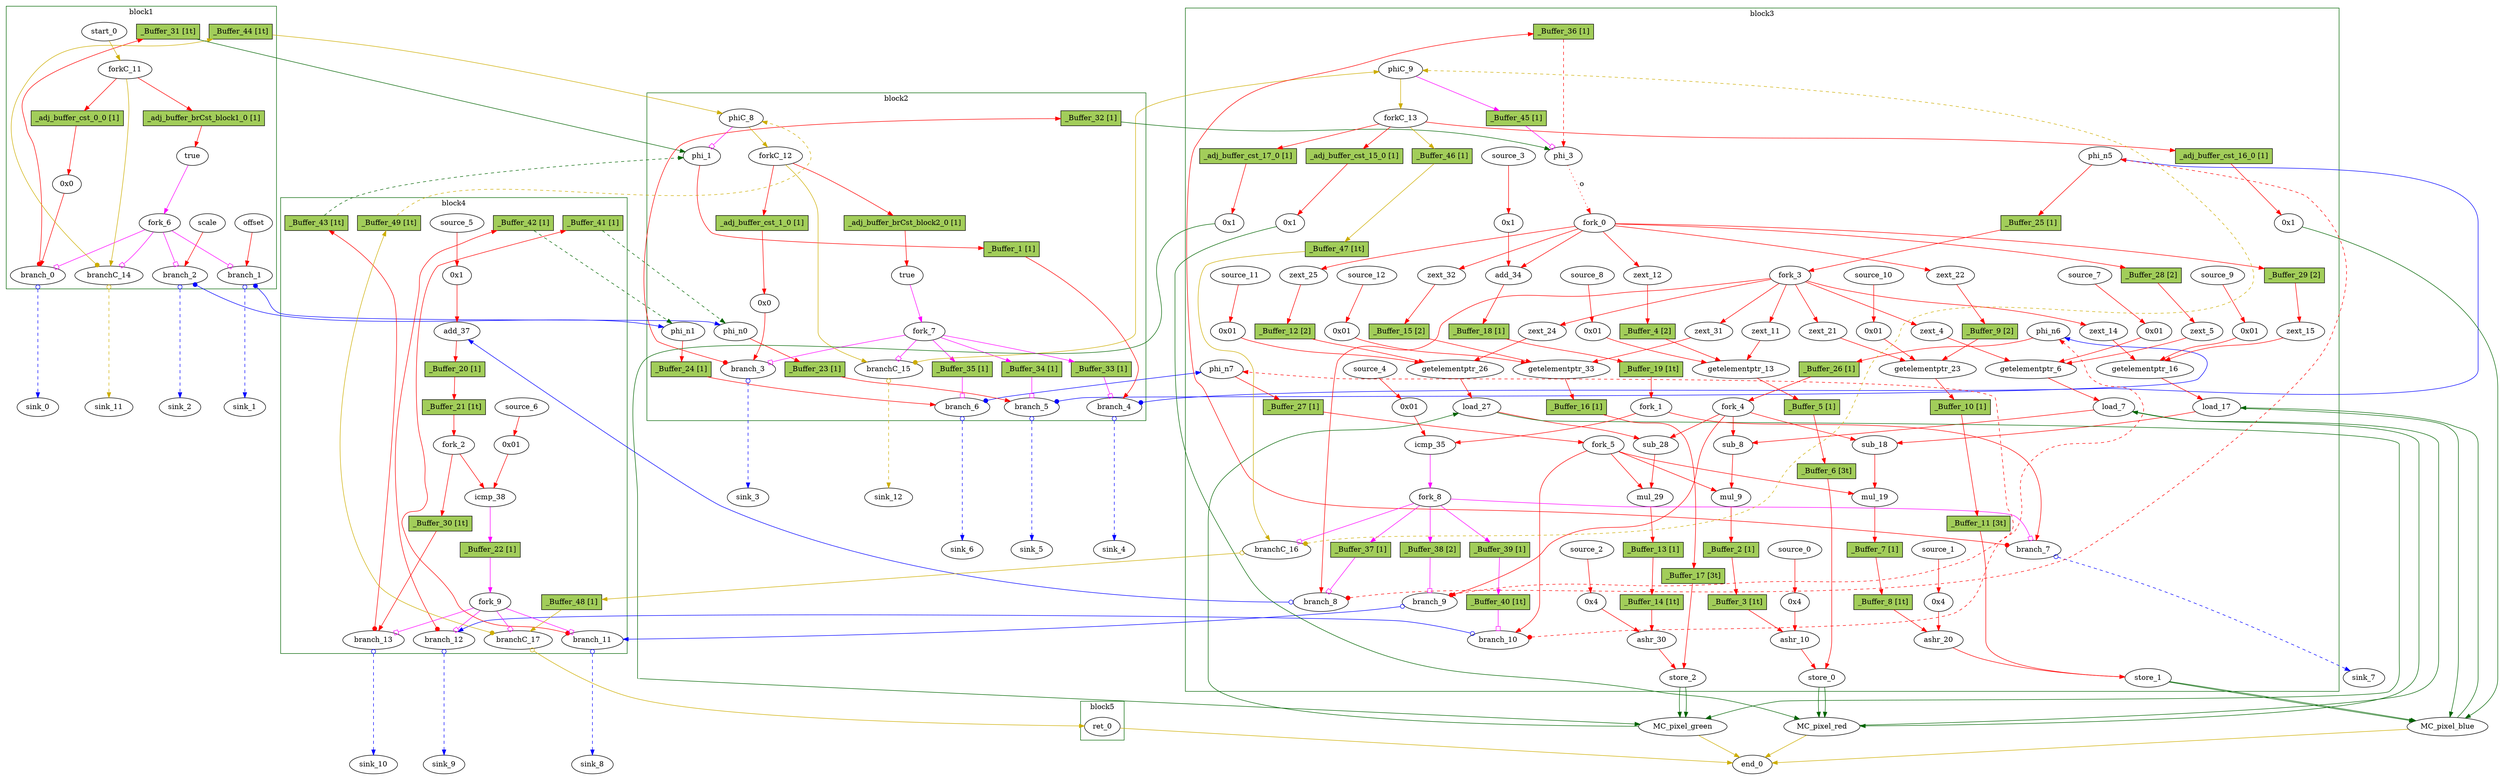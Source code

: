 // Number of blocks: 180
// Number of channels: 285
Digraph G {

  // Blocks
subgraph cluster_1 {
color = "darkgreen"
label = "block1"
  offset [type=Entry, in="in1:32", out="out1:32", bbID = 1,  shape=oval];
  scale [type=Entry, in="in1:32", out="out1:32", bbID = 1,  shape=oval];
  brCst_block1 [type=Constant, in="in1:1", out="out1:1", bbID = 1, value="0x1", label=true,  shape=oval];
  _adj_buffer_brCst_block1_0 [type=Buffer, in="in1:0", out="out1:1", bbID=2, slots=1, transparent=false, label="_adj_buffer_brCst_block1_0 [1]", shape=box, style=filled, fillcolor=darkolivegreen3, height=0.4];
  cst_0 [type=Constant, in="in1:32", out="out1:32", bbID = 1, value="0x0", label="0x0",  shape=oval];
  _adj_buffer_cst_0_0 [type=Buffer, in="in1:0", out="out1:32", bbID=2, slots=1, transparent=false, label="_adj_buffer_cst_0_0 [1]", shape=box, style=filled, fillcolor=darkolivegreen3, height=0.4];
  branch_0 [type=Branch, in="in1:32 in2?:1", out="out1+:32 out2-:32", bbID = 1,  shape=oval];
  branch_1 [type=Branch, in="in1:32 in2?:1", out="out1+:32 out2-:32", bbID = 1,  shape=oval];
  branch_2 [type=Branch, in="in1:32 in2?:1", out="out1+:32 out2-:32", bbID = 1,  shape=oval];
  fork_6 [type=Fork, in="in1:1", out="out1:1 out2:1 out3:1 out4:1", bbID = 1,  shape=oval];
  start_0 [type=Entry, in="in1:0", out="out1:0", bbID = 1,  shape=oval];
  forkC_11 [type=Fork, in="in1:0", out="out1:0 out2:0 out3:0", bbID = 1,  shape=oval];
  branchC_14 [type=Branch, in="in1:0 in2?:1", out="out1+:0 out2-:0", bbID = 1,  shape=oval];
  _Buffer_31 [type=Buffer, in="in1:32", out="out1:32", bbID = 1, slots=1, transparent=true, label="_Buffer_31 [1t]",  shape=box, style=filled, fillcolor=darkolivegreen3, height = 0.4];
  _Buffer_44 [type=Buffer, in="in1:0", out="out1:0", bbID = 1, slots=1, transparent=true, label="_Buffer_44 [1t]",  shape=box, style=filled, fillcolor=darkolivegreen3, height = 0.4];
}
subgraph cluster_2 {
color = "darkgreen"
label = "block2"
  phi_1 [type=Mux, in="in1?:1 in2:32 in3:32", out="out1:32", delay=1.397, bbID = 2,  shape=oval];
  brCst_block2 [type=Constant, in="in1:1", out="out1:1", bbID = 2, value="0x1", label=true,  shape=oval];
  _adj_buffer_brCst_block2_0 [type=Buffer, in="in1:0", out="out1:1", bbID=2, slots=1, transparent=false, label="_adj_buffer_brCst_block2_0 [1]", shape=box, style=filled, fillcolor=darkolivegreen3, height=0.4];
  cst_1 [type=Constant, in="in1:32", out="out1:32", bbID = 2, value="0x0", label="0x0",  shape=oval];
  _adj_buffer_cst_1_0 [type=Buffer, in="in1:0", out="out1:32", bbID=2, slots=1, transparent=false, label="_adj_buffer_cst_1_0 [1]", shape=box, style=filled, fillcolor=darkolivegreen3, height=0.4];
  phi_n0 [type=Merge, in="in1:32 in2:32", out="out1:32", delay=1.397, bbID = 2,  shape=oval];
  phi_n1 [type=Merge, in="in1:32 in2:32", out="out1:32", delay=1.397, bbID = 2,  shape=oval];
  branch_3 [type=Branch, in="in1:32 in2?:1", out="out1+:32 out2-:32", bbID = 2,  shape=oval];
  branch_4 [type=Branch, in="in1:32 in2?:1", out="out1+:32 out2-:32", bbID = 2,  shape=oval];
  branch_5 [type=Branch, in="in1:32 in2?:1", out="out1+:32 out2-:32", bbID = 2,  shape=oval];
  branch_6 [type=Branch, in="in1:32 in2?:1", out="out1+:32 out2-:32", bbID = 2,  shape=oval];
  fork_7 [type=Fork, in="in1:1", out="out1:1 out2:1 out3:1 out4:1 out5:1", bbID = 2,  shape=oval];
  phiC_8 [type=CntrlMerge, in="in1:0 in2:0", out="out1:0 out2?:1", bbID = 2,  shape=oval];
  forkC_12 [type=Fork, in="in1:0", out="out1:0 out2:0 out3:0", bbID = 2,  shape=oval];
  branchC_15 [type=Branch, in="in1:0 in2?:1", out="out1+:0 out2-:0", bbID = 2,  shape=oval];
  _Buffer_1 [type=Buffer, in="in1:32", out="out1:32", bbID = 2, slots=1, transparent=false, label="_Buffer_1 [1]",  shape=box, style=filled, fillcolor=darkolivegreen3, height = 0.4];
  _Buffer_23 [type=Buffer, in="in1:32", out="out1:32", bbID = 2, slots=1, transparent=false, label="_Buffer_23 [1]",  shape=box, style=filled, fillcolor=darkolivegreen3, height = 0.4];
  _Buffer_24 [type=Buffer, in="in1:32", out="out1:32", bbID = 2, slots=1, transparent=false, label="_Buffer_24 [1]",  shape=box, style=filled, fillcolor=darkolivegreen3, height = 0.4];
  _Buffer_32 [type=Buffer, in="in1:32", out="out1:32", bbID = 2, slots=1, transparent=false, label="_Buffer_32 [1]",  shape=box, style=filled, fillcolor=darkolivegreen3, height = 0.4];
  _Buffer_33 [type=Buffer, in="in1:1", out="out1:1", bbID = 2, slots=1, transparent=false, label="_Buffer_33 [1]",  shape=box, style=filled, fillcolor=darkolivegreen3, height = 0.4];
  _Buffer_34 [type=Buffer, in="in1:1", out="out1:1", bbID = 2, slots=1, transparent=false, label="_Buffer_34 [1]",  shape=box, style=filled, fillcolor=darkolivegreen3, height = 0.4];
  _Buffer_35 [type=Buffer, in="in1:1", out="out1:1", bbID = 2, slots=1, transparent=false, label="_Buffer_35 [1]",  shape=box, style=filled, fillcolor=darkolivegreen3, height = 0.4];
}
subgraph cluster_3 {
color = "darkgreen"
label = "block3"
  phi_3 [type=Mux, in="in1?:1 in2:32 in3:32", out="out1:32", delay=1.397, bbID = 3, retimingDiff=0.5,  shape=oval];
  zext_4 [type=Operator, in="in1:32", out="out1:32", op = "zext_op", bbID = 3, retimingDiff=1.5,  shape=oval];
  zext_5 [type=Operator, in="in1:32", out="out1:32", op = "zext_op", bbID = 3, retimingDiff=1.5,  shape=oval];
  getelementptr_6 [type=Operator, in="in1:32 in2:32 in3:32", out="out1:32", op = "getelementptr_op", delay=3.792, constants=1, bbID = 3, retimingDiff=1.5,  shape=oval];
  load_7 [type=Operator, in="in1:32 in2:32", out="out1:32 out2:32", op = "mc_load_op", delay=1.412, latency=2, bbID = 3, portID = 0, offset = 0, retimingDiff=1,  shape=oval];
  sub_8 [type=Operator, in="in1:32 in2:32", out="out1:32", op = "sub_op", delay=2.287, bbID = 3, retimingDiff=2.5,  shape=oval];
  mul_9 [type=Operator, in="in1:32 in2:32", out="out1:32", op = "mul_op", latency=4, bbID = 3, retimingDiff=2,  shape=oval];
  cst_2 [type=Constant, in="in1:32", out="out1:32", bbID = 3, value="0x1", label="0x4", retimingDiff=5,  shape=oval];
  ashr_10 [type=Operator, in="in1:32 in2:32", out="out1:32", op = "ashr_op", bbID = 3, retimingDiff=5,  shape=oval];
  zext_11 [type=Operator, in="in1:32", out="out1:32", op = "zext_op", bbID = 3, retimingDiff=1.5,  shape=oval];
  zext_12 [type=Operator, in="in1:32", out="out1:32", op = "zext_op", bbID = 3, retimingDiff=0.5,  shape=oval];
  getelementptr_13 [type=Operator, in="in1:32 in2:32 in3:32", out="out1:32", op = "getelementptr_op", delay=3.792, constants=1, bbID = 3, retimingDiff=1.5,  shape=oval];
  store_0 [type=Operator, in="in1:32 in2:32", out="out1:32 out2:32", op = "mc_store_op", delay=0.672, bbID = 3, portID = 0, offset = 0, retimingDiff=5,  shape=oval];
  zext_14 [type=Operator, in="in1:32", out="out1:32", op = "zext_op", bbID = 3, retimingDiff=1.5,  shape=oval];
  zext_15 [type=Operator, in="in1:32", out="out1:32", op = "zext_op", bbID = 3, retimingDiff=1.5,  shape=oval];
  getelementptr_16 [type=Operator, in="in1:32 in2:32 in3:32", out="out1:32", op = "getelementptr_op", delay=3.792, constants=1, bbID = 3, retimingDiff=1.5,  shape=oval];
  load_17 [type=Operator, in="in1:32 in2:32", out="out1:32 out2:32", op = "mc_load_op", delay=1.412, latency=2, bbID = 3, portID = 0, offset = 0, retimingDiff=1,  shape=oval];
  sub_18 [type=Operator, in="in1:32 in2:32", out="out1:32", op = "sub_op", delay=2.287, bbID = 3, retimingDiff=2.5,  shape=oval];
  mul_19 [type=Operator, in="in1:32 in2:32", out="out1:32", op = "mul_op", latency=4, bbID = 3, retimingDiff=2,  shape=oval];
  cst_3 [type=Constant, in="in1:32", out="out1:32", bbID = 3, value="0x1", label="0x4", retimingDiff=5,  shape=oval];
  ashr_20 [type=Operator, in="in1:32 in2:32", out="out1:32", op = "ashr_op", bbID = 3, retimingDiff=5,  shape=oval];
  zext_21 [type=Operator, in="in1:32", out="out1:32", op = "zext_op", bbID = 3, retimingDiff=1.5,  shape=oval];
  zext_22 [type=Operator, in="in1:32", out="out1:32", op = "zext_op", bbID = 3, retimingDiff=0.5,  shape=oval];
  getelementptr_23 [type=Operator, in="in1:32 in2:32 in3:32", out="out1:32", op = "getelementptr_op", delay=3.792, constants=1, bbID = 3, retimingDiff=1.5,  shape=oval];
  store_1 [type=Operator, in="in1:32 in2:32", out="out1:32 out2:32", op = "mc_store_op", delay=0.672, bbID = 3, portID = 0, offset = 0, retimingDiff=5,  shape=oval];
  zext_24 [type=Operator, in="in1:32", out="out1:32", op = "zext_op", bbID = 3, retimingDiff=1.5,  shape=oval];
  zext_25 [type=Operator, in="in1:32", out="out1:32", op = "zext_op", bbID = 3, retimingDiff=0.5,  shape=oval];
  getelementptr_26 [type=Operator, in="in1:32 in2:32 in3:32", out="out1:32", op = "getelementptr_op", delay=3.792, constants=1, bbID = 3, retimingDiff=1.5,  shape=oval];
  load_27 [type=Operator, in="in1:32 in2:32", out="out1:32 out2:32", op = "mc_load_op", delay=1.412, latency=2, bbID = 3, portID = 0, offset = 0, retimingDiff=1,  shape=oval];
  sub_28 [type=Operator, in="in1:32 in2:32", out="out1:32", op = "sub_op", delay=2.287, bbID = 3, retimingDiff=2.5,  shape=oval];
  mul_29 [type=Operator, in="in1:32 in2:32", out="out1:32", op = "mul_op", latency=4, bbID = 3, retimingDiff=2,  shape=oval];
  cst_4 [type=Constant, in="in1:32", out="out1:32", bbID = 3, value="0x1", label="0x4", retimingDiff=5,  shape=oval];
  ashr_30 [type=Operator, in="in1:32 in2:32", out="out1:32", op = "ashr_op", bbID = 3, retimingDiff=5,  shape=oval];
  zext_31 [type=Operator, in="in1:32", out="out1:32", op = "zext_op", bbID = 3, retimingDiff=1.5,  shape=oval];
  zext_32 [type=Operator, in="in1:32", out="out1:32", op = "zext_op", bbID = 3, retimingDiff=0.5,  shape=oval];
  getelementptr_33 [type=Operator, in="in1:32 in2:32 in3:32", out="out1:32", op = "getelementptr_op", delay=3.792, constants=1, bbID = 3, retimingDiff=1.5,  shape=oval];
  store_2 [type=Operator, in="in1:32 in2:32", out="out1:32 out2:32", op = "mc_store_op", delay=0.672, bbID = 3, portID = 0, offset = 0, retimingDiff=5,  shape=oval];
  cst_5 [type=Constant, in="in1:32", out="out1:32", bbID = 3, value="0x1", label="0x1", retimingDiff=0.5,  shape=oval];
  add_34 [type=Operator, in="in1:32 in2:32", out="out1:32", op = "add_op", delay=2.287, bbID = 3, retimingDiff=0.5,  shape=oval];
  cst_6 [type=Constant, in="in1:32", out="out1:32", bbID = 3, value="0x1", label="0x01", retimingDiff=1,  shape=oval];
  icmp_35 [type=Operator, in="in1:32 in2:32", out="out1:1", op = "icmp_ult_op", delay=1.907, bbID = 3, retimingDiff=1,  shape=oval];
  cst_9 [type=Constant, in="in1:32", out="out1:32", bbID = 3, value="0x01", label="0x01", retimingDiff=1.5,  shape=oval];
  cst_10 [type=Constant, in="in1:32", out="out1:32", bbID = 3, value="0x01", label="0x01", retimingDiff=1.5,  shape=oval];
  cst_11 [type=Constant, in="in1:32", out="out1:32", bbID = 3, value="0x01", label="0x01", retimingDiff=1.5,  shape=oval];
  cst_12 [type=Constant, in="in1:32", out="out1:32", bbID = 3, value="0x01", label="0x01", retimingDiff=1.5,  shape=oval];
  cst_13 [type=Constant, in="in1:32", out="out1:32", bbID = 3, value="0x01", label="0x01", retimingDiff=1.5,  shape=oval];
  cst_14 [type=Constant, in="in1:32", out="out1:32", bbID = 3, value="0x01", label="0x01", retimingDiff=1.5,  shape=oval];
  phi_n5 [type=Merge, in="in1:32 in2:32", out="out1:32", delay=1.397, bbID = 3, retimingDiff=0.5,  shape=oval];
  phi_n6 [type=Merge, in="in1:32 in2:32", out="out1:32", delay=1.397, bbID = 3, retimingDiff=1.5,  shape=oval];
  phi_n7 [type=Merge, in="in1:32 in2:32", out="out1:32", delay=1.397, bbID = 3, retimingDiff=1.5,  shape=oval];
  fork_0 [type=Fork, in="in1:32", out="out1:32 out2:32 out3:32 out4:32 out5:32 out6:32 out7:32", bbID = 3, retimingDiff=0.5,  shape=oval];
  fork_1 [type=Fork, in="in1:32", out="out1:32 out2:32", bbID = 3, retimingDiff=1,  shape=oval];
  fork_3 [type=Fork, in="in1:32", out="out1:32 out2:32 out3:32 out4:32 out5:32 out6:32 out7:32", bbID = 3, retimingDiff=1.5,  shape=oval];
  fork_4 [type=Fork, in="in1:32", out="out1:32 out2:32 out3:32 out4:32", bbID = 3, retimingDiff=2.5,  shape=oval];
  fork_5 [type=Fork, in="in1:32", out="out1:32 out2:32 out3:32 out4:32", bbID = 3, retimingDiff=2.5,  shape=oval];
  branch_7 [type=Branch, in="in1:32 in2?:1", out="out1+:32 out2-:32", bbID = 3, retimingDiff=1,  shape=oval];
  branch_8 [type=Branch, in="in1:32 in2?:1", out="out1+:32 out2-:32", bbID = 3, retimingDiff=1.5,  shape=oval];
  branch_9 [type=Branch, in="in1:32 in2?:1", out="out1+:32 out2-:32", bbID = 3, retimingDiff=2.5,  shape=oval];
  branch_10 [type=Branch, in="in1:32 in2?:1", out="out1+:32 out2-:32", bbID = 3, retimingDiff=2.5,  shape=oval];
  fork_8 [type=Fork, in="in1:1", out="out1:1 out2:1 out3:1 out4:1 out5:1", bbID = 3, retimingDiff=1,  shape=oval];
  cst_15 [type=Constant, in="in1:32", out="out1:32", bbID = 3, value="0x1", label="0x1",  shape=oval];
  _adj_buffer_cst_15_0 [type=Buffer, in="in1:0", out="out1:32", bbID=2, slots=1, transparent=false, label="_adj_buffer_cst_15_0 [1]", shape=box, style=filled, fillcolor=darkolivegreen3, height=0.4];
  cst_16 [type=Constant, in="in1:32", out="out1:32", bbID = 3, value="0x1", label="0x1",  shape=oval];
  _adj_buffer_cst_16_0 [type=Buffer, in="in1:0", out="out1:32", bbID=2, slots=1, transparent=false, label="_adj_buffer_cst_16_0 [1]", shape=box, style=filled, fillcolor=darkolivegreen3, height=0.4];
  cst_17 [type=Constant, in="in1:32", out="out1:32", bbID = 3, value="0x1", label="0x1",  shape=oval];
  _adj_buffer_cst_17_0 [type=Buffer, in="in1:0", out="out1:32", bbID=2, slots=1, transparent=false, label="_adj_buffer_cst_17_0 [1]", shape=box, style=filled, fillcolor=darkolivegreen3, height=0.4];
  phiC_9 [type=CntrlMerge, in="in1:0 in2:0", out="out1:0 out2?:1", bbID = 3,  shape=oval];
  forkC_13 [type=Fork, in="in1:0", out="out1:0 out2:0 out3:0 out4:0", bbID = 3,  shape=oval];
  branchC_16 [type=Branch, in="in1:0 in2?:1", out="out1+:0 out2-:0", bbID = 3, retimingDiff=1,  shape=oval];
  source_0 [type=Source, out="out1:32", bbID = 3, retimingDiff=5,  shape=oval];
  source_1 [type=Source, out="out1:32", bbID = 3, retimingDiff=5,  shape=oval];
  source_2 [type=Source, out="out1:32", bbID = 3, retimingDiff=5,  shape=oval];
  source_3 [type=Source, out="out1:32", bbID = 3, retimingDiff=0.5,  shape=oval];
  source_4 [type=Source, out="out1:32", bbID = 3, retimingDiff=1,  shape=oval];
  source_7 [type=Source, out="out1:32", bbID = 3, retimingDiff=1.5,  shape=oval];
  source_8 [type=Source, out="out1:32", bbID = 3, retimingDiff=1.5,  shape=oval];
  source_9 [type=Source, out="out1:32", bbID = 3, retimingDiff=1.5,  shape=oval];
  source_10 [type=Source, out="out1:32", bbID = 3, retimingDiff=1.5,  shape=oval];
  source_11 [type=Source, out="out1:32", bbID = 3, retimingDiff=1.5,  shape=oval];
  source_12 [type=Source, out="out1:32", bbID = 3, retimingDiff=1.5,  shape=oval];
  _Buffer_2 [type=Buffer, in="in1:32", out="out1:32", bbID = 3, slots=1, transparent=false, label="_Buffer_2 [1]",  shape=box, style=filled, fillcolor=darkolivegreen3, height = 0.4];
  _Buffer_3 [type=Buffer, in="in1:32", out="out1:32", bbID = 3, slots=1, transparent=true, label="_Buffer_3 [1t]",  shape=box, style=filled, fillcolor=darkolivegreen3, height = 0.4];
  _Buffer_4 [type=Buffer, in="in1:32", out="out1:32", bbID = 3, slots=2, transparent=false, label="_Buffer_4 [2]",  shape=box, style=filled, fillcolor=darkolivegreen3, height = 0.4];
  _Buffer_5 [type=Buffer, in="in1:32", out="out1:32", bbID = 3, slots=1, transparent=false, label="_Buffer_5 [1]",  shape=box, style=filled, fillcolor=darkolivegreen3, height = 0.4];
  _Buffer_6 [type=Buffer, in="in1:32", out="out1:32", bbID = 3, slots=3, transparent=true, label="_Buffer_6 [3t]",  shape=box, style=filled, fillcolor=darkolivegreen3, height = 0.4];
  _Buffer_7 [type=Buffer, in="in1:32", out="out1:32", bbID = 3, slots=1, transparent=false, label="_Buffer_7 [1]",  shape=box, style=filled, fillcolor=darkolivegreen3, height = 0.4];
  _Buffer_8 [type=Buffer, in="in1:32", out="out1:32", bbID = 3, slots=1, transparent=true, label="_Buffer_8 [1t]",  shape=box, style=filled, fillcolor=darkolivegreen3, height = 0.4];
  _Buffer_9 [type=Buffer, in="in1:32", out="out1:32", bbID = 3, slots=2, transparent=false, label="_Buffer_9 [2]",  shape=box, style=filled, fillcolor=darkolivegreen3, height = 0.4];
  _Buffer_10 [type=Buffer, in="in1:32", out="out1:32", bbID = 3, slots=1, transparent=false, label="_Buffer_10 [1]",  shape=box, style=filled, fillcolor=darkolivegreen3, height = 0.4];
  _Buffer_11 [type=Buffer, in="in1:32", out="out1:32", bbID = 3, slots=3, transparent=true, label="_Buffer_11 [3t]",  shape=box, style=filled, fillcolor=darkolivegreen3, height = 0.4];
  _Buffer_12 [type=Buffer, in="in1:32", out="out1:32", bbID = 3, slots=2, transparent=false, label="_Buffer_12 [2]",  shape=box, style=filled, fillcolor=darkolivegreen3, height = 0.4];
  _Buffer_13 [type=Buffer, in="in1:32", out="out1:32", bbID = 3, slots=1, transparent=false, label="_Buffer_13 [1]",  shape=box, style=filled, fillcolor=darkolivegreen3, height = 0.4];
  _Buffer_14 [type=Buffer, in="in1:32", out="out1:32", bbID = 3, slots=1, transparent=true, label="_Buffer_14 [1t]",  shape=box, style=filled, fillcolor=darkolivegreen3, height = 0.4];
  _Buffer_15 [type=Buffer, in="in1:32", out="out1:32", bbID = 3, slots=2, transparent=false, label="_Buffer_15 [2]",  shape=box, style=filled, fillcolor=darkolivegreen3, height = 0.4];
  _Buffer_16 [type=Buffer, in="in1:32", out="out1:32", bbID = 3, slots=1, transparent=false, label="_Buffer_16 [1]",  shape=box, style=filled, fillcolor=darkolivegreen3, height = 0.4];
  _Buffer_17 [type=Buffer, in="in1:32", out="out1:32", bbID = 3, slots=3, transparent=true, label="_Buffer_17 [3t]",  shape=box, style=filled, fillcolor=darkolivegreen3, height = 0.4];
  _Buffer_18 [type=Buffer, in="in1:32", out="out1:32", bbID = 3, slots=1, transparent=false, label="_Buffer_18 [1]",  shape=box, style=filled, fillcolor=darkolivegreen3, height = 0.4];
  _Buffer_19 [type=Buffer, in="in1:32", out="out1:32", bbID = 3, slots=1, transparent=true, label="_Buffer_19 [1t]",  shape=box, style=filled, fillcolor=darkolivegreen3, height = 0.4];
  _Buffer_25 [type=Buffer, in="in1:32", out="out1:32", bbID = 3, slots=1, transparent=false, label="_Buffer_25 [1]",  shape=box, style=filled, fillcolor=darkolivegreen3, height = 0.4];
  _Buffer_26 [type=Buffer, in="in1:32", out="out1:32", bbID = 3, slots=1, transparent=false, label="_Buffer_26 [1]",  shape=box, style=filled, fillcolor=darkolivegreen3, height = 0.4];
  _Buffer_27 [type=Buffer, in="in1:32", out="out1:32", bbID = 3, slots=1, transparent=false, label="_Buffer_27 [1]",  shape=box, style=filled, fillcolor=darkolivegreen3, height = 0.4];
  _Buffer_28 [type=Buffer, in="in1:32", out="out1:32", bbID = 3, slots=2, transparent=false, label="_Buffer_28 [2]",  shape=box, style=filled, fillcolor=darkolivegreen3, height = 0.4];
  _Buffer_29 [type=Buffer, in="in1:32", out="out1:32", bbID = 3, slots=2, transparent=false, label="_Buffer_29 [2]",  shape=box, style=filled, fillcolor=darkolivegreen3, height = 0.4];
  _Buffer_36 [type=Buffer, in="in1:32", out="out1:32", bbID = 3, slots=1, transparent=false, label="_Buffer_36 [1]",  shape=box, style=filled, fillcolor=darkolivegreen3, height = 0.4];
  _Buffer_37 [type=Buffer, in="in1:1", out="out1:1", bbID = 3, slots=1, transparent=false, label="_Buffer_37 [1]",  shape=box, style=filled, fillcolor=darkolivegreen3, height = 0.4];
  _Buffer_38 [type=Buffer, in="in1:1", out="out1:1", bbID = 3, slots=2, transparent=false, label="_Buffer_38 [2]",  shape=box, style=filled, fillcolor=darkolivegreen3, height = 0.4];
  _Buffer_39 [type=Buffer, in="in1:1", out="out1:1", bbID = 3, slots=1, transparent=false, label="_Buffer_39 [1]",  shape=box, style=filled, fillcolor=darkolivegreen3, height = 0.4];
  _Buffer_40 [type=Buffer, in="in1:1", out="out1:1", bbID = 3, slots=1, transparent=true, label="_Buffer_40 [1t]",  shape=box, style=filled, fillcolor=darkolivegreen3, height = 0.4];
  _Buffer_45 [type=Buffer, in="in1:1", out="out1:1", bbID = 3, slots=1, transparent=false, label="_Buffer_45 [1]",  shape=box, style=filled, fillcolor=darkolivegreen3, height = 0.4];
  _Buffer_46 [type=Buffer, in="in1:0", out="out1:0", bbID = 3, slots=1, transparent=false, label="_Buffer_46 [1]",  shape=box, style=filled, fillcolor=darkolivegreen3, height = 0.4];
  _Buffer_47 [type=Buffer, in="in1:0", out="out1:0", bbID = 3, slots=1, transparent=true, label="_Buffer_47 [1t]",  shape=box, style=filled, fillcolor=darkolivegreen3, height = 0.4];
}
subgraph cluster_4 {
color = "darkgreen"
label = "block4"
  cst_7 [type=Constant, in="in1:32", out="out1:32", bbID = 4, value="0x1", label="0x1",  shape=oval];
  add_37 [type=Operator, in="in1:32 in2:32", out="out1:32", op = "add_op", delay=2.287, bbID = 4,  shape=oval];
  cst_8 [type=Constant, in="in1:32", out="out1:32", bbID = 4, value="0x01", label="0x01",  shape=oval];
  icmp_38 [type=Operator, in="in1:32 in2:32", out="out1:1", op = "icmp_ult_op", delay=1.907, bbID = 4,  shape=oval];
  fork_2 [type=Fork, in="in1:32", out="out1:32 out2:32", bbID = 4,  shape=oval];
  branch_11 [type=Branch, in="in1:32 in2?:1", out="out1+:32 out2-:32", bbID = 4,  shape=oval];
  branch_12 [type=Branch, in="in1:32 in2?:1", out="out1+:32 out2-:32", bbID = 4,  shape=oval];
  branch_13 [type=Branch, in="in1:32 in2?:1", out="out1+:32 out2-:32", bbID = 4,  shape=oval];
  fork_9 [type=Fork, in="in1:1", out="out1:1 out2:1 out3:1 out4:1", bbID = 4,  shape=oval];
  branchC_17 [type=Branch, in="in1:0 in2?:1", out="out1+:0 out2-:0", bbID = 4,  shape=oval];
  source_5 [type=Source, out="out1:32", bbID = 4,  shape=oval];
  source_6 [type=Source, out="out1:32", bbID = 4,  shape=oval];
  _Buffer_20 [type=Buffer, in="in1:32", out="out1:32", bbID = 4, slots=1, transparent=false, label="_Buffer_20 [1]",  shape=box, style=filled, fillcolor=darkolivegreen3, height = 0.4];
  _Buffer_21 [type=Buffer, in="in1:32", out="out1:32", bbID = 4, slots=1, transparent=true, label="_Buffer_21 [1t]",  shape=box, style=filled, fillcolor=darkolivegreen3, height = 0.4];
  _Buffer_22 [type=Buffer, in="in1:1", out="out1:1", bbID = 4, slots=1, transparent=false, label="_Buffer_22 [1]",  shape=box, style=filled, fillcolor=darkolivegreen3, height = 0.4];
  _Buffer_30 [type=Buffer, in="in1:32", out="out1:32", bbID = 4, slots=1, transparent=true, label="_Buffer_30 [1t]",  shape=box, style=filled, fillcolor=darkolivegreen3, height = 0.4];
  _Buffer_41 [type=Buffer, in="in1:32", out="out1:32", bbID = 4, slots=1, transparent=false, label="_Buffer_41 [1]",  shape=box, style=filled, fillcolor=darkolivegreen3, height = 0.4];
  _Buffer_42 [type=Buffer, in="in1:32", out="out1:32", bbID = 4, slots=1, transparent=false, label="_Buffer_42 [1]",  shape=box, style=filled, fillcolor=darkolivegreen3, height = 0.4];
  _Buffer_43 [type=Buffer, in="in1:32", out="out1:32", bbID = 4, slots=1, transparent=true, label="_Buffer_43 [1t]",  shape=box, style=filled, fillcolor=darkolivegreen3, height = 0.4];
  _Buffer_48 [type=Buffer, in="in1:0", out="out1:0", bbID = 4, slots=1, transparent=false, label="_Buffer_48 [1]",  shape=box, style=filled, fillcolor=darkolivegreen3, height = 0.4];
  _Buffer_49 [type=Buffer, in="in1:0", out="out1:0", bbID = 4, slots=1, transparent=true, label="_Buffer_49 [1t]",  shape=box, style=filled, fillcolor=darkolivegreen3, height = 0.4];
}
subgraph cluster_5 {
color = "darkgreen"
label = "block5"
  ret_0 [type=Operator, in="in1:0", out="out1:0", op = "ret_op", bbID = 5,  shape=oval];
}
  MC_pixel_red [type=MC, in="in1:32*c0 in2:32*l0a in3:32*s0a in4:32*s0d", out="out1:32*l0d out2:0*e", bbID = 0, memory = "pixel_red", bbcount = 1, ldcount = 1, stcount = 1, ];
  MC_pixel_blue [type=MC, in="in1:32*c0 in2:32*l0a in3:32*s0a in4:32*s0d", out="out1:32*l0d out2:0*e", bbID = 0, memory = "pixel_blue", bbcount = 1, ldcount = 1, stcount = 1, ];
  MC_pixel_green [type=MC, in="in1:32*c0 in2:32*l0a in3:32*s0a in4:32*s0d", out="out1:32*l0d out2:0*e", bbID = 0, memory = "pixel_green", bbcount = 1, ldcount = 1, stcount = 1, ];
  end_0 [type=Exit, in="in1:0*e in2:0*e in3:0*e in4:0", out="out1:0", bbID = 0,  shape=oval];
  sink_0 [type=Sink, in="in1:32", bbID = 0,  shape=oval];
  sink_1 [type=Sink, in="in1:32", bbID = 0,  shape=oval];
  sink_2 [type=Sink, in="in1:32", bbID = 0,  shape=oval];
  sink_3 [type=Sink, in="in1:32", bbID = 0,  shape=oval];
  sink_4 [type=Sink, in="in1:32", bbID = 0,  shape=oval];
  sink_5 [type=Sink, in="in1:32", bbID = 0,  shape=oval];
  sink_6 [type=Sink, in="in1:32", bbID = 0,  shape=oval];
  sink_7 [type=Sink, in="in1:32", bbID = 0,  shape=oval];
  sink_8 [type=Sink, in="in1:32", bbID = 0,  shape=oval];
  sink_9 [type=Sink, in="in1:32", bbID = 0,  shape=oval];
  sink_10 [type=Sink, in="in1:32", bbID = 0,  shape=oval];
  sink_11 [type=Sink, in="in1:0", bbID = 0,  shape=oval];
  sink_12 [type=Sink, in="in1:0", bbID = 0,  shape=oval];

  // Channels
  offset -> branch_1 [from=out1, to=in1, arrowhead=normal, color=red];
  scale -> branch_2 [from=out1, to=in1, arrowhead=normal, color=red];
  brCst_block1 -> fork_6 [from=out1, to=in1, arrowhead=normal, color=magenta];
  cst_0 -> branch_0 [from=out1, to=in1, arrowhead=normal, color=red];
  phi_1 -> _Buffer_1 [from=out1, to=in1, arrowhead=normal, color=red];
  brCst_block2 -> fork_7 [from=out1, to=in1, arrowhead=normal, color=magenta];
  cst_1 -> branch_3 [from=out1, to=in1, arrowhead=normal, color=red];
  phi_3 -> fork_0 [from=out1, to=in1, arrowhead=normal, color=red, slots=1, style=dotted, label="o", transparent=true];
  zext_4 -> getelementptr_6 [from=out1, to=in1, arrowhead=normal, color=red];
  zext_5 -> getelementptr_6 [from=out1, to=in2, arrowhead=normal, color=red];
  getelementptr_6 -> load_7 [from=out1, to=in2, arrowhead=normal, color=red];
  load_7 -> sub_8 [from=out1, to=in1, arrowhead=normal, color=red];
  load_7 -> MC_pixel_red [from=out2, to=in2, arrowhead=normal, color=darkgreen];
  sub_8 -> mul_9 [from=out1, to=in1, arrowhead=normal, color=red];
  mul_9 -> _Buffer_2 [from=out1, to=in1, arrowhead=normal, color=red];
  cst_2 -> ashr_10 [from=out1, to=in2, arrowhead=normal, color=red];
  ashr_10 -> store_0 [from=out1, to=in1, arrowhead=normal, color=red];
  zext_11 -> getelementptr_13 [from=out1, to=in1, arrowhead=normal, color=red];
  zext_12 -> _Buffer_4 [from=out1, to=in1, arrowhead=normal, color=red];
  getelementptr_13 -> _Buffer_5 [from=out1, to=in1, arrowhead=normal, color=red];
  store_0 -> MC_pixel_red [from=out2, to=in3, arrowhead=normal, color=darkgreen];
  store_0 -> MC_pixel_red [from=out1, to=in4, arrowhead=normal, color=darkgreen];
  zext_14 -> getelementptr_16 [from=out1, to=in1, arrowhead=normal, color=red];
  zext_15 -> getelementptr_16 [from=out1, to=in2, arrowhead=normal, color=red];
  getelementptr_16 -> load_17 [from=out1, to=in2, arrowhead=normal, color=red];
  load_17 -> sub_18 [from=out1, to=in1, arrowhead=normal, color=red];
  load_17 -> MC_pixel_blue [from=out2, to=in2, arrowhead=normal, color=darkgreen];
  sub_18 -> mul_19 [from=out1, to=in1, arrowhead=normal, color=red];
  mul_19 -> _Buffer_7 [from=out1, to=in1, arrowhead=normal, color=red];
  cst_3 -> ashr_20 [from=out1, to=in2, arrowhead=normal, color=red];
  ashr_20 -> store_1 [from=out1, to=in1, arrowhead=normal, color=red];
  zext_21 -> getelementptr_23 [from=out1, to=in1, arrowhead=normal, color=red];
  zext_22 -> _Buffer_9 [from=out1, to=in1, arrowhead=normal, color=red];
  getelementptr_23 -> _Buffer_10 [from=out1, to=in1, arrowhead=normal, color=red];
  store_1 -> MC_pixel_blue [from=out2, to=in3, arrowhead=normal, color=darkgreen];
  store_1 -> MC_pixel_blue [from=out1, to=in4, arrowhead=normal, color=darkgreen];
  zext_24 -> getelementptr_26 [from=out1, to=in1, arrowhead=normal, color=red];
  zext_25 -> _Buffer_12 [from=out1, to=in1, arrowhead=normal, color=red];
  getelementptr_26 -> load_27 [from=out1, to=in2, arrowhead=normal, color=red];
  load_27 -> sub_28 [from=out1, to=in1, arrowhead=normal, color=red];
  load_27 -> MC_pixel_green [from=out2, to=in2, arrowhead=normal, color=darkgreen];
  sub_28 -> mul_29 [from=out1, to=in1, arrowhead=normal, color=red];
  mul_29 -> _Buffer_13 [from=out1, to=in1, arrowhead=normal, color=red];
  cst_4 -> ashr_30 [from=out1, to=in2, arrowhead=normal, color=red];
  ashr_30 -> store_2 [from=out1, to=in1, arrowhead=normal, color=red];
  zext_31 -> getelementptr_33 [from=out1, to=in1, arrowhead=normal, color=red];
  zext_32 -> _Buffer_15 [from=out1, to=in1, arrowhead=normal, color=red];
  getelementptr_33 -> _Buffer_16 [from=out1, to=in1, arrowhead=normal, color=red];
  store_2 -> MC_pixel_green [from=out2, to=in3, arrowhead=normal, color=darkgreen];
  store_2 -> MC_pixel_green [from=out1, to=in4, arrowhead=normal, color=darkgreen];
  cst_5 -> add_34 [from=out1, to=in2, arrowhead=normal, color=red];
  add_34 -> _Buffer_18 [from=out1, to=in1, arrowhead=normal, color=red];
  cst_6 -> icmp_35 [from=out1, to=in2, arrowhead=normal, color=red];
  icmp_35 -> fork_8 [from=out1, to=in1, arrowhead=normal, color=magenta];
  cst_7 -> add_37 [from=out1, to=in2, arrowhead=normal, color=red];
  add_37 -> _Buffer_20 [from=out1, to=in1, arrowhead=normal, color=red];
  cst_8 -> icmp_38 [from=out1, to=in2, arrowhead=normal, color=red];
  icmp_38 -> _Buffer_22 [from=out1, to=in1, arrowhead=normal, color=magenta];
  ret_0 -> end_0 [from=out1, to=in4, arrowhead=normal, color=gold3];
  cst_9 -> getelementptr_6 [from=out1, to=in3, arrowhead=normal, color=red];
  cst_10 -> getelementptr_13 [from=out1, to=in3, arrowhead=normal, color=red];
  cst_11 -> getelementptr_16 [from=out1, to=in3, arrowhead=normal, color=red];
  cst_12 -> getelementptr_23 [from=out1, to=in3, arrowhead=normal, color=red];
  cst_13 -> getelementptr_26 [from=out1, to=in3, arrowhead=normal, color=red];
  cst_14 -> getelementptr_33 [from=out1, to=in3, arrowhead=normal, color=red];
  phi_n0 -> _Buffer_23 [from=out1, to=in1, arrowhead=normal, color=red];
  phi_n1 -> _Buffer_24 [from=out1, to=in1, arrowhead=normal, color=red];
  branch_8 -> add_37 [from=out2, to=in1, dir=both, arrowtail=odot, arrowhead=normal, color=blue];
  branch_9 -> branch_11 [from=out2, to=in1, dir=both, arrowtail=odot, arrowhead=normal, color=blue];
  branch_10 -> branch_12 [from=out2, to=in1, dir=both, arrowtail=odot, arrowhead=normal, color=blue];
  phi_n5 -> _Buffer_25 [from=out1, to=in1, arrowhead=normal, color=red];
  phi_n6 -> _Buffer_26 [from=out1, to=in1, arrowhead=normal, color=red];
  phi_n7 -> _Buffer_27 [from=out1, to=in1, arrowhead=normal, color=red];
  fork_0 -> _Buffer_28 [from=out1, to=in1, arrowhead=normal, color=red];
  fork_0 -> zext_12 [from=out2, to=in1, arrowhead=normal, color=red];
  fork_0 -> _Buffer_29 [from=out3, to=in1, arrowhead=normal, color=red];
  fork_0 -> zext_22 [from=out4, to=in1, arrowhead=normal, color=red];
  fork_0 -> zext_25 [from=out5, to=in1, arrowhead=normal, color=red];
  fork_0 -> zext_32 [from=out6, to=in1, arrowhead=normal, color=red];
  fork_0 -> add_34 [from=out7, to=in1, arrowhead=normal, color=red];
  fork_1 -> icmp_35 [from=out1, to=in1, arrowhead=normal, color=red];
  fork_1 -> branch_7 [from=out2, to=in1, arrowhead=normal, color=red];
  fork_2 -> icmp_38 [from=out1, to=in1, arrowhead=normal, color=red];
  fork_2 -> _Buffer_30 [from=out2, to=in1, arrowhead=normal, color=red];
  fork_3 -> zext_4 [from=out1, to=in1, arrowhead=normal, color=red];
  fork_3 -> zext_11 [from=out2, to=in1, arrowhead=normal, color=red];
  fork_3 -> zext_14 [from=out3, to=in1, arrowhead=normal, color=red];
  fork_3 -> zext_21 [from=out4, to=in1, arrowhead=normal, color=red];
  fork_3 -> zext_24 [from=out5, to=in1, arrowhead=normal, color=red];
  fork_3 -> zext_31 [from=out6, to=in1, arrowhead=normal, color=red];
  fork_3 -> branch_8 [from=out7, to=in1, arrowhead=normal, color=red];
  fork_4 -> sub_8 [from=out1, to=in2, arrowhead=normal, color=red];
  fork_4 -> sub_18 [from=out2, to=in2, arrowhead=normal, color=red];
  fork_4 -> sub_28 [from=out3, to=in2, arrowhead=normal, color=red];
  fork_4 -> branch_9 [from=out4, to=in1, arrowhead=normal, color=red];
  fork_5 -> mul_9 [from=out1, to=in2, arrowhead=normal, color=red];
  fork_5 -> mul_19 [from=out2, to=in2, arrowhead=normal, color=red];
  fork_5 -> mul_29 [from=out3, to=in2, arrowhead=normal, color=red];
  fork_5 -> branch_10 [from=out4, to=in1, arrowhead=normal, color=red];
  branch_0 -> _Buffer_31 [from=out1, to=in1, dir=both, arrowtail=dot, arrowhead=normal, color=red, constraint=false];
  branch_0 -> sink_0 [from=out2, to=in1, dir=both, arrowtail=odot, arrowhead=normal, color=blue, style=dashed, minlen = 3];
  branch_1 -> phi_n0 [from=out1, to=in1, dir=both, arrowtail=dot, arrowhead=normal, color=blue];
  branch_1 -> sink_1 [from=out2, to=in1, dir=both, arrowtail=odot, arrowhead=normal, color=blue, style=dashed, minlen = 3];
  branch_2 -> phi_n1 [from=out1, to=in1, dir=both, arrowtail=dot, arrowhead=normal, color=blue];
  branch_2 -> sink_2 [from=out2, to=in1, dir=both, arrowtail=odot, arrowhead=normal, color=blue, style=dashed, minlen = 3];
  fork_6 -> branch_0 [from=out3, to=in2, arrowhead=obox, color=magenta];
  fork_6 -> branch_1 [from=out2, to=in2, arrowhead=obox, color=magenta];
  fork_6 -> branch_2 [from=out1, to=in2, arrowhead=obox, color=magenta];
  fork_6 -> branchC_14 [from=out4, to=in2, arrowhead=obox, color=magenta];
  branch_3 -> _Buffer_32 [from=out1, to=in1, dir=both, arrowtail=dot, arrowhead=normal, color=red, constraint=false];
  branch_3 -> sink_3 [from=out2, to=in1, dir=both, arrowtail=odot, arrowhead=normal, color=blue, style=dashed, minlen = 3];
  branch_4 -> phi_n5 [from=out1, to=in1, dir=both, arrowtail=dot, arrowhead=normal, color=blue];
  branch_4 -> sink_4 [from=out2, to=in1, dir=both, arrowtail=odot, arrowhead=normal, color=blue, style=dashed, minlen = 3];
  branch_5 -> phi_n6 [from=out1, to=in1, dir=both, arrowtail=dot, arrowhead=normal, color=blue];
  branch_5 -> sink_5 [from=out2, to=in1, dir=both, arrowtail=odot, arrowhead=normal, color=blue, style=dashed, minlen = 3];
  branch_6 -> phi_n7 [from=out1, to=in1, dir=both, arrowtail=dot, arrowhead=normal, color=blue];
  branch_6 -> sink_6 [from=out2, to=in1, dir=both, arrowtail=odot, arrowhead=normal, color=blue, style=dashed, minlen = 3];
  fork_7 -> branch_3 [from=out4, to=in2, arrowhead=obox, color=magenta];
  fork_7 -> _Buffer_33 [from=out3, to=in1, arrowhead=normal, color=magenta];
  fork_7 -> _Buffer_34 [from=out2, to=in1, arrowhead=normal, color=magenta];
  fork_7 -> _Buffer_35 [from=out1, to=in1, arrowhead=normal, color=magenta];
  fork_7 -> branchC_15 [from=out5, to=in2, arrowhead=obox, color=magenta];
  branch_7 -> _Buffer_36 [from=out1, to=in1, dir=both, arrowtail=dot, arrowhead=normal, color=red, constraint=false];
  branch_7 -> sink_7 [from=out2, to=in1, dir=both, arrowtail=odot, arrowhead=normal, color=blue, style=dashed, minlen = 3];
  branch_8 -> phi_n5 [from=out1, to=in2, dir=both, arrowtail=dot, arrowhead=normal, color=red, constraint=false, style=dashed, minlen = 3];
  branch_9 -> phi_n6 [from=out1, to=in2, dir=both, arrowtail=dot, arrowhead=normal, color=red, constraint=false, style=dashed, minlen = 3];
  branch_10 -> phi_n7 [from=out1, to=in2, dir=both, arrowtail=dot, arrowhead=normal, color=red, constraint=false, style=dashed, minlen = 3];
  fork_8 -> branch_7 [from=out4, to=in2, arrowhead=obox, color=magenta];
  fork_8 -> _Buffer_37 [from=out3, to=in1, arrowhead=normal, color=magenta];
  fork_8 -> _Buffer_38 [from=out2, to=in1, arrowhead=normal, color=magenta];
  fork_8 -> _Buffer_39 [from=out1, to=in1, arrowhead=normal, color=magenta];
  fork_8 -> branchC_16 [from=out5, to=in2, arrowhead=obox, color=magenta];
  branch_11 -> _Buffer_41 [from=out1, to=in1, dir=both, arrowtail=dot, arrowhead=normal, color=red, constraint=false];
  branch_11 -> sink_8 [from=out2, to=in1, dir=both, arrowtail=odot, arrowhead=normal, color=blue, style=dashed, minlen = 3];
  branch_12 -> _Buffer_42 [from=out1, to=in1, dir=both, arrowtail=dot, arrowhead=normal, color=red, constraint=false];
  branch_12 -> sink_9 [from=out2, to=in1, dir=both, arrowtail=odot, arrowhead=normal, color=blue, style=dashed, minlen = 3];
  branch_13 -> _Buffer_43 [from=out1, to=in1, dir=both, arrowtail=dot, arrowhead=normal, color=red, constraint=false];
  branch_13 -> sink_10 [from=out2, to=in1, dir=both, arrowtail=odot, arrowhead=normal, color=blue, style=dashed, minlen = 3];
  fork_9 -> branch_11 [from=out3, to=in2, arrowhead=obox, color=magenta];
  fork_9 -> branch_12 [from=out2, to=in2, arrowhead=obox, color=magenta];
  fork_9 -> branch_13 [from=out1, to=in2, arrowhead=obox, color=magenta];
  fork_9 -> branchC_17 [from=out4, to=in2, arrowhead=obox, color=magenta];
  MC_pixel_red -> load_7 [from=out1, to=in1, arrowhead=normal, color=darkgreen];
  MC_pixel_red -> end_0 [from=out2, to=in1, arrowhead=normal, color=gold3];
  cst_15 -> MC_pixel_red [from=out1, to=in1, arrowhead=normal, color=darkgreen];
  MC_pixel_blue -> load_17 [from=out1, to=in1, arrowhead=normal, color=darkgreen];
  MC_pixel_blue -> end_0 [from=out2, to=in2, arrowhead=normal, color=gold3];
  cst_16 -> MC_pixel_blue [from=out1, to=in1, arrowhead=normal, color=darkgreen];
  MC_pixel_green -> load_27 [from=out1, to=in1, arrowhead=normal, color=darkgreen];
  MC_pixel_green -> end_0 [from=out2, to=in3, arrowhead=normal, color=gold3];
  cst_17 -> MC_pixel_green [from=out1, to=in1, arrowhead=normal, color=darkgreen];
  start_0 -> forkC_11 [from=out1, to=in1, arrowhead=normal, color=gold3];
  forkC_11 -> _adj_buffer_brCst_block1_0 [from=out3, to=in1, arrowhead=normal, color=red];
  _adj_buffer_brCst_block1_0 -> brCst_block1 [from=out1, to=in1, arrowhead=normal, color=red];
  forkC_11 -> _adj_buffer_cst_0_0 [from=out1, to=in1, arrowhead=normal, color=red];
  _adj_buffer_cst_0_0 -> cst_0 [from=out1, to=in1, arrowhead=normal, color=red];
  forkC_11 -> branchC_14 [from=out2, to=in1, arrowhead=normal, color=gold3];
  branchC_14 -> _Buffer_44 [from=out1, to=in1, dir=both, arrowtail=dot, arrowhead=normal, color=gold3, constraint=false];
  branchC_14 -> sink_11 [from=out2, to=in1, dir=both, arrowtail=odot, arrowhead=normal, color=gold3, style=dashed, minlen = 3];
  phiC_8 -> phi_1 [from=out2, to=in1, arrowhead=obox, color=magenta];
  phiC_8 -> forkC_12 [from=out1, to=in1, arrowhead=normal, color=gold3];
  forkC_12 -> _adj_buffer_brCst_block2_0 [from=out3, to=in1, arrowhead=normal, color=red];
  _adj_buffer_brCst_block2_0 -> brCst_block2 [from=out1, to=in1, arrowhead=normal, color=red];
  forkC_12 -> _adj_buffer_cst_1_0 [from=out1, to=in1, arrowhead=normal, color=red];
  _adj_buffer_cst_1_0 -> cst_1 [from=out1, to=in1, arrowhead=normal, color=red];
  forkC_12 -> branchC_15 [from=out2, to=in1, arrowhead=normal, color=gold3];
  branchC_15 -> phiC_9 [from=out1, to=in1, dir=both, arrowtail=dot, arrowhead=normal, color=gold3];
  branchC_15 -> sink_12 [from=out2, to=in1, dir=both, arrowtail=odot, arrowhead=normal, color=gold3, style=dashed, minlen = 3];
  phiC_9 -> _Buffer_45 [from=out2, to=in1, arrowhead=normal, color=magenta];
  phiC_9 -> forkC_13 [from=out1, to=in1, arrowhead=normal, color=gold3];
  forkC_13 -> _adj_buffer_cst_15_0 [from=out1, to=in1, arrowhead=normal, color=red];
  _adj_buffer_cst_15_0 -> cst_15 [from=out1, to=in1, arrowhead=normal, color=red];
  forkC_13 -> _adj_buffer_cst_16_0 [from=out2, to=in1, arrowhead=normal, color=red];
  _adj_buffer_cst_16_0 -> cst_16 [from=out1, to=in1, arrowhead=normal, color=red];
  forkC_13 -> _adj_buffer_cst_17_0 [from=out3, to=in1, arrowhead=normal, color=red];
  _adj_buffer_cst_17_0 -> cst_17 [from=out1, to=in1, arrowhead=normal, color=red];
  forkC_13 -> _Buffer_46 [from=out4, to=in1, arrowhead=normal, color=gold3];
  branchC_16 -> phiC_9 [from=out1, to=in2, dir=both, arrowtail=dot, arrowhead=normal, color=gold3, constraint=false, style=dashed, minlen = 3];
  branchC_16 -> _Buffer_48 [from=out2, to=in1, dir=both, arrowtail=odot, arrowhead=normal, color=gold3];
  branchC_17 -> _Buffer_49 [from=out1, to=in1, dir=both, arrowtail=dot, arrowhead=normal, color=gold3, constraint=false];
  branchC_17 -> ret_0 [from=out2, to=in1, dir=both, arrowtail=odot, arrowhead=normal, color=gold3];
  source_0 -> cst_2 [from=out1, to=in1, arrowhead=normal, color=red];
  source_1 -> cst_3 [from=out1, to=in1, arrowhead=normal, color=red];
  source_2 -> cst_4 [from=out1, to=in1, arrowhead=normal, color=red];
  source_3 -> cst_5 [from=out1, to=in1, arrowhead=normal, color=red];
  source_4 -> cst_6 [from=out1, to=in1, arrowhead=normal, color=red];
  source_5 -> cst_7 [from=out1, to=in1, arrowhead=normal, color=red];
  source_6 -> cst_8 [from=out1, to=in1, arrowhead=normal, color=red];
  source_7 -> cst_9 [from=out1, to=in1, arrowhead=normal, color=red];
  source_8 -> cst_10 [from=out1, to=in1, arrowhead=normal, color=red];
  source_9 -> cst_11 [from=out1, to=in1, arrowhead=normal, color=red];
  source_10 -> cst_12 [from=out1, to=in1, arrowhead=normal, color=red];
  source_11 -> cst_13 [from=out1, to=in1, arrowhead=normal, color=red];
  source_12 -> cst_14 [from=out1, to=in1, arrowhead=normal, color=red];
  _Buffer_1 -> branch_4 [from=out1, to=in1, arrowhead=normal, color=red];
  _Buffer_2 -> _Buffer_3 [from=out1, to=in1, arrowhead=normal, color=red];
  _Buffer_3 -> ashr_10 [from=out1, to=in1, arrowhead=normal, color=red];
  _Buffer_4 -> getelementptr_13 [from=out1, to=in2, arrowhead=normal, color=red];
  _Buffer_5 -> _Buffer_6 [from=out1, to=in1, arrowhead=normal, color=red];
  _Buffer_6 -> store_0 [from=out1, to=in2, arrowhead=normal, color=red];
  _Buffer_7 -> _Buffer_8 [from=out1, to=in1, arrowhead=normal, color=red];
  _Buffer_8 -> ashr_20 [from=out1, to=in1, arrowhead=normal, color=red];
  _Buffer_9 -> getelementptr_23 [from=out1, to=in2, arrowhead=normal, color=red];
  _Buffer_10 -> _Buffer_11 [from=out1, to=in1, arrowhead=normal, color=red];
  _Buffer_11 -> store_1 [from=out1, to=in2, arrowhead=normal, color=red];
  _Buffer_12 -> getelementptr_26 [from=out1, to=in2, arrowhead=normal, color=red];
  _Buffer_13 -> _Buffer_14 [from=out1, to=in1, arrowhead=normal, color=red];
  _Buffer_14 -> ashr_30 [from=out1, to=in1, arrowhead=normal, color=red];
  _Buffer_15 -> getelementptr_33 [from=out1, to=in2, arrowhead=normal, color=red];
  _Buffer_16 -> _Buffer_17 [from=out1, to=in1, arrowhead=normal, color=red];
  _Buffer_17 -> store_2 [from=out1, to=in2, arrowhead=normal, color=red];
  _Buffer_18 -> _Buffer_19 [from=out1, to=in1, arrowhead=normal, color=red];
  _Buffer_19 -> fork_1 [from=out1, to=in1, arrowhead=normal, color=red];
  _Buffer_20 -> _Buffer_21 [from=out1, to=in1, arrowhead=normal, color=red];
  _Buffer_21 -> fork_2 [from=out1, to=in1, arrowhead=normal, color=red];
  _Buffer_22 -> fork_9 [from=out1, to=in1, arrowhead=normal, color=magenta];
  _Buffer_23 -> branch_5 [from=out1, to=in1, arrowhead=normal, color=red];
  _Buffer_24 -> branch_6 [from=out1, to=in1, arrowhead=normal, color=red];
  _Buffer_25 -> fork_3 [from=out1, to=in1, arrowhead=normal, color=red];
  _Buffer_26 -> fork_4 [from=out1, to=in1, arrowhead=normal, color=red];
  _Buffer_27 -> fork_5 [from=out1, to=in1, arrowhead=normal, color=red];
  _Buffer_28 -> zext_5 [from=out1, to=in1, arrowhead=normal, color=red];
  _Buffer_29 -> zext_15 [from=out1, to=in1, arrowhead=normal, color=red];
  _Buffer_30 -> branch_13 [from=out1, to=in1, arrowhead=normal, color=red];
  _Buffer_31 -> phi_1 [from=out1, to=in2, arrowhead=normal, color=darkgreen];
  _Buffer_32 -> phi_3 [from=out1, to=in2, arrowhead=normal, color=darkgreen];
  _Buffer_33 -> branch_4 [from=out1, to=in2, arrowhead=obox, color=magenta];
  _Buffer_34 -> branch_5 [from=out1, to=in2, arrowhead=obox, color=magenta];
  _Buffer_35 -> branch_6 [from=out1, to=in2, arrowhead=obox, color=magenta];
  _Buffer_36 -> phi_3 [from=out1, to=in3, arrowhead=normal, color=red, style=dashed, minlen = 3];
  _Buffer_37 -> branch_8 [from=out1, to=in2, arrowhead=obox, color=magenta];
  _Buffer_38 -> branch_9 [from=out1, to=in2, arrowhead=obox, color=magenta];
  _Buffer_39 -> _Buffer_40 [from=out1, to=in1, arrowhead=normal, color=magenta];
  _Buffer_40 -> branch_10 [from=out1, to=in2, arrowhead=obox, color=magenta];
  _Buffer_41 -> phi_n0 [from=out1, to=in2, arrowhead=normal, color=darkgreen, style=dashed, minlen = 3];
  _Buffer_42 -> phi_n1 [from=out1, to=in2, arrowhead=normal, color=darkgreen, style=dashed, minlen = 3];
  _Buffer_43 -> phi_1 [from=out1, to=in3, arrowhead=normal, color=darkgreen, style=dashed, minlen = 3];
  _Buffer_44 -> phiC_8 [from=out1, to=in1, arrowhead=normal, color=gold3];
  _Buffer_45 -> phi_3 [from=out1, to=in1, arrowhead=obox, color=magenta];
  _Buffer_46 -> _Buffer_47 [from=out1, to=in1, arrowhead=normal, color=gold3];
  _Buffer_47 -> branchC_16 [from=out1, to=in1, arrowhead=normal, color=gold3];
  _Buffer_48 -> branchC_17 [from=out1, to=in1, arrowhead=normal, color=gold3];
  _Buffer_49 -> phiC_8 [from=out1, to=in2, arrowhead=normal, color=gold3, style=dashed, minlen = 3];
}

